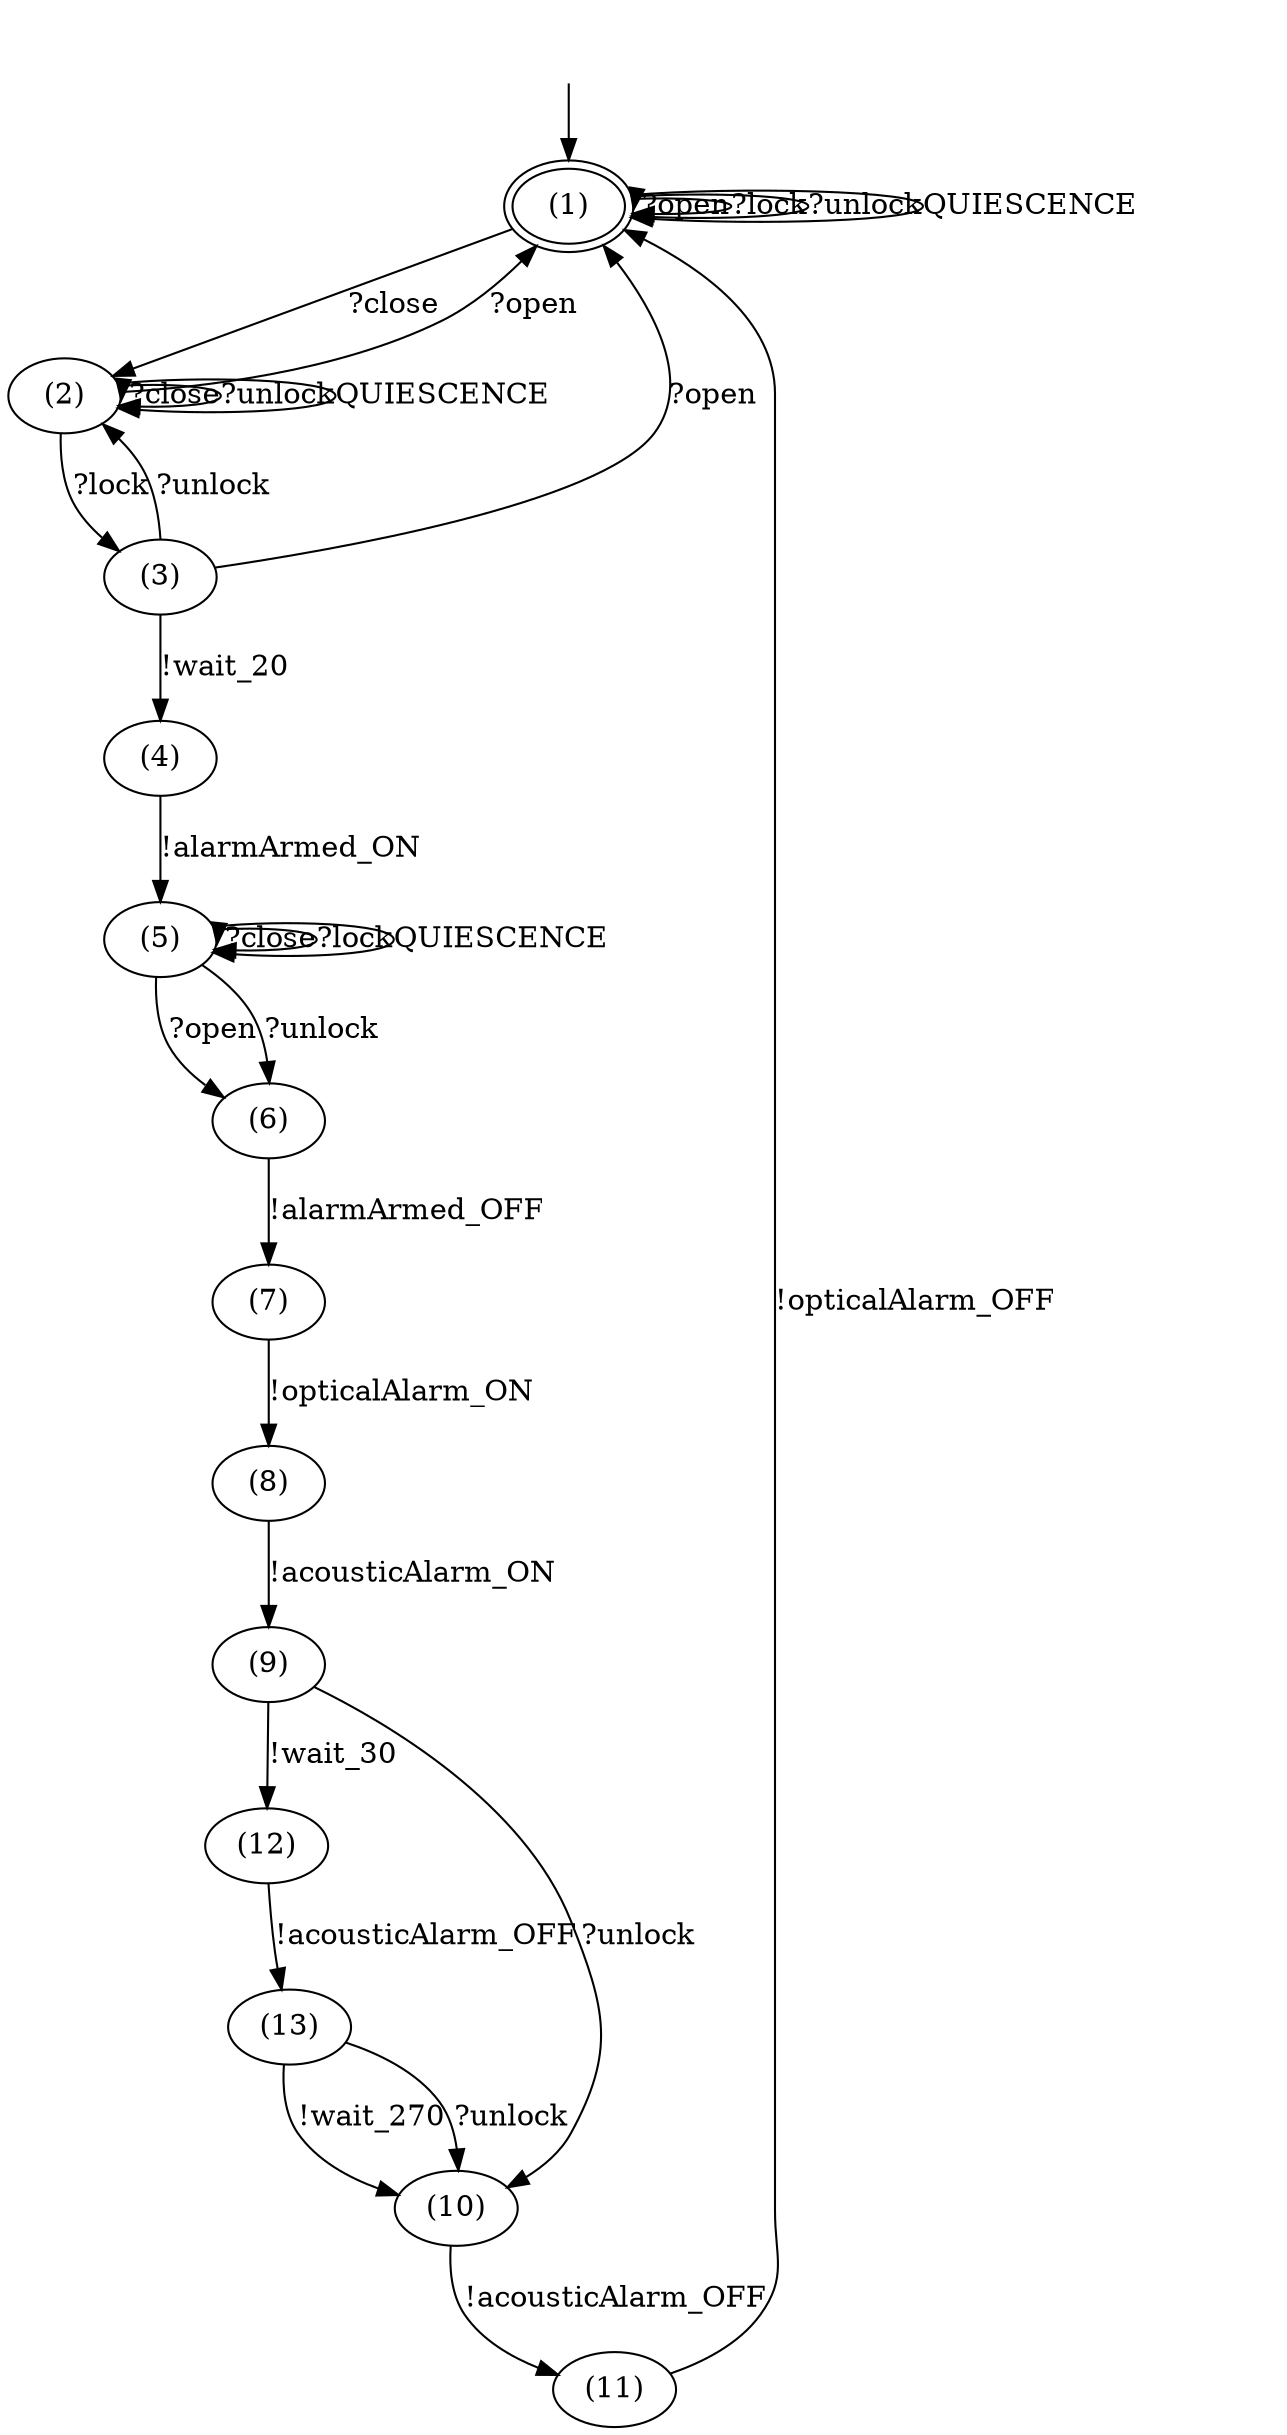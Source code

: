 digraph G {
center = TRUE;
mclimit = 10.0;
nodesep = 0.05;

s0 [ peripheries=2 ];
s0 [label="(1)"];
s1 [label="(2)"];
s2 [label="(3)"];
s3 [label="(4)"];
s4 [label="(5)"];
s5 [label="(6)"];
s6 [label="(7)"];
s7 [label="(8)"];
s8 [label="(9)"];
s9 [label="(12)"];
s10 [label="(10)"];
s11 [label="(13)"];
s12 [label="(11)"];
s0->s1[label="?close"];
s0->s0[label="?open"];
s0->s0[label="?lock"];
s0->s0[label="?unlock"];
s0->s0[label="QUIESCENCE"];
s1->s1[label="?close"];
s1->s0[label="?open"];
s1->s2[label="?lock"];
s1->s1[label="?unlock"];
s1->s1[label="QUIESCENCE"];
s2->s3[label="!wait_20"];
s2->s0[label="?open"];
s2->s1[label="?unlock"];
s3->s4[label="!alarmArmed_ON"];
s4->s4[label="?close"];
s4->s5[label="?open"];
s4->s4[label="?lock"];
s4->s5[label="?unlock"];
s4->s4[label="QUIESCENCE"];
s5->s6[label="!alarmArmed_OFF"];
s6->s7[label="!opticalAlarm_ON"];
s7->s8[label="!acousticAlarm_ON"];
s8->s9[label="!wait_30"];
s8->s10[label="?unlock"];
s9->s11[label="!acousticAlarm_OFF"];
s10->s12[label="!acousticAlarm_OFF"];
s11->s10[label="!wait_270"];
s11->s10[label="?unlock"];
s12->s0[label="!opticalAlarm_OFF"];
__start0 [label="", shape=none];__start0 -> s0  [label=""];}
